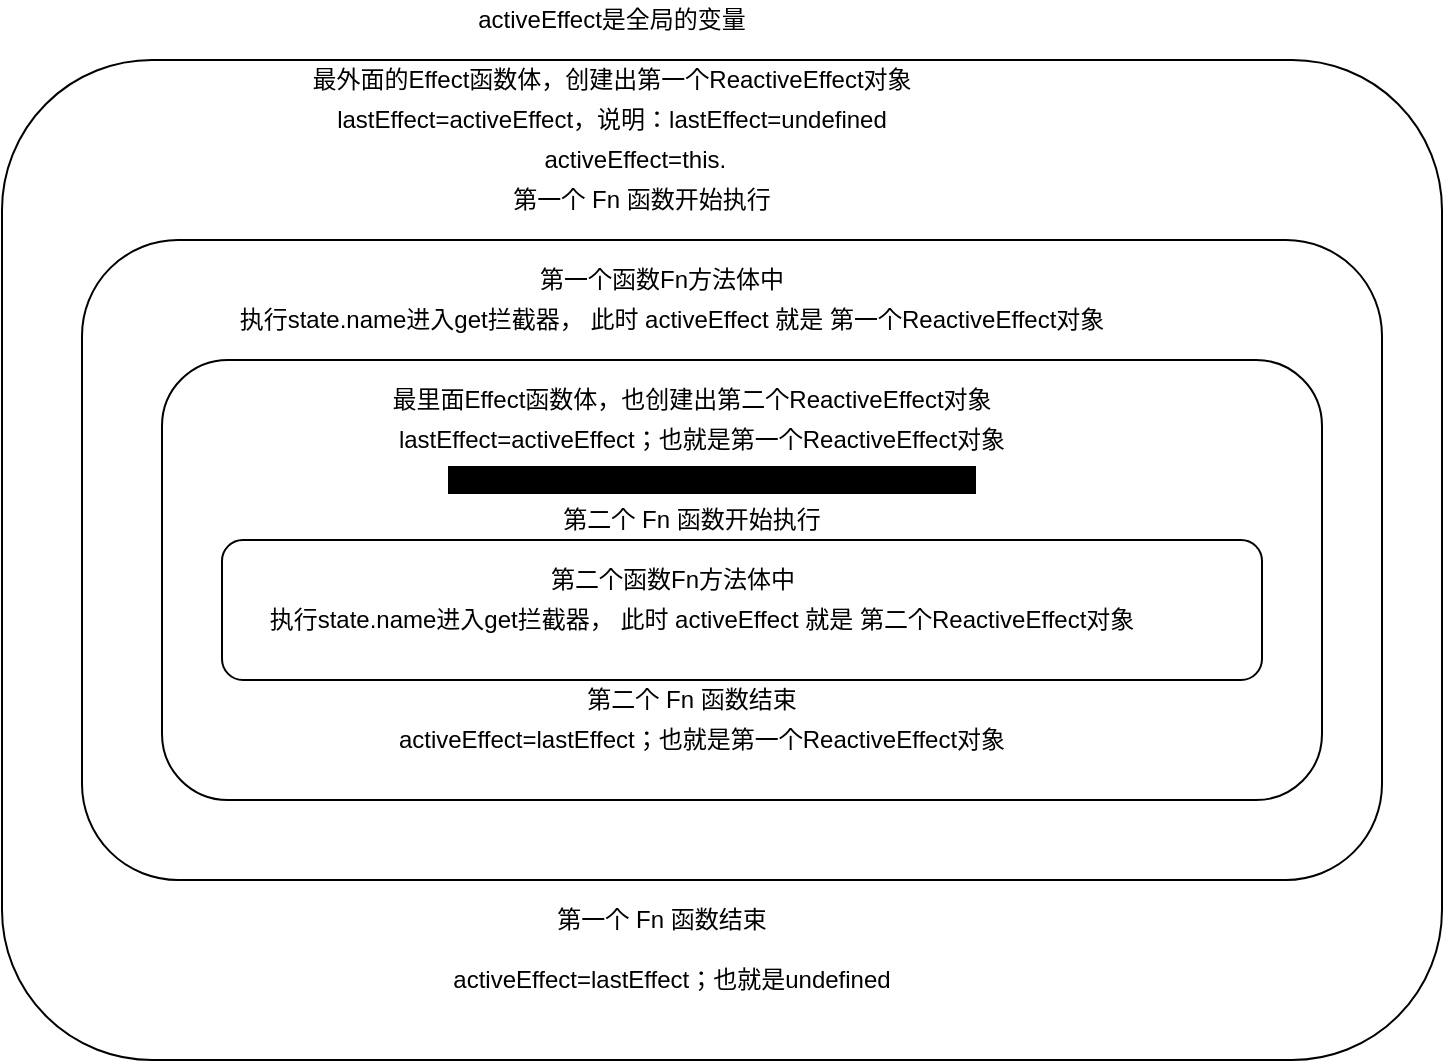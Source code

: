 <mxfile version="26.0.14">
  <diagram name="第 1 页" id="z9Jr99tSmFlpplYTcZvV">
    <mxGraphModel dx="1434" dy="746" grid="1" gridSize="10" guides="1" tooltips="1" connect="1" arrows="1" fold="1" page="1" pageScale="1" pageWidth="827" pageHeight="1169" math="0" shadow="0">
      <root>
        <mxCell id="0" />
        <mxCell id="1" parent="0" />
        <mxCell id="sXzzIV1jn2jNWPtJPwHh-5" value="" style="rounded=1;whiteSpace=wrap;html=1;" parent="1" vertex="1">
          <mxGeometry x="180" y="50" width="720" height="500" as="geometry" />
        </mxCell>
        <mxCell id="sXzzIV1jn2jNWPtJPwHh-8" value="" style="rounded=1;whiteSpace=wrap;html=1;" parent="1" vertex="1">
          <mxGeometry x="220" y="140" width="650" height="320" as="geometry" />
        </mxCell>
        <UserObject label="lastEffect=activeEffect，说明：lastEffect=undefined" placeholders="1" name="Variable" id="sXzzIV1jn2jNWPtJPwHh-10">
          <mxCell style="text;html=1;strokeColor=none;fillColor=none;align=center;verticalAlign=middle;whiteSpace=wrap;overflow=hidden;" parent="1" vertex="1">
            <mxGeometry x="235" y="70" width="500" height="20" as="geometry" />
          </mxCell>
        </UserObject>
        <UserObject label="activeEffect=this.&amp;nbsp;&amp;nbsp;" placeholders="1" name="Variable" id="sXzzIV1jn2jNWPtJPwHh-11">
          <mxCell style="text;html=1;strokeColor=none;fillColor=none;align=center;verticalAlign=middle;whiteSpace=wrap;overflow=hidden;" parent="1" vertex="1">
            <mxGeometry x="250" y="90" width="500" height="20" as="geometry" />
          </mxCell>
        </UserObject>
        <UserObject label="第一个函数Fn方法体中" placeholders="1" name="Variable" id="sXzzIV1jn2jNWPtJPwHh-12">
          <mxCell style="text;html=1;strokeColor=none;fillColor=none;align=center;verticalAlign=middle;whiteSpace=wrap;overflow=hidden;fontColor=light-dark(#000000,#DB7093);" parent="1" vertex="1">
            <mxGeometry x="260" y="150" width="500" height="20" as="geometry" />
          </mxCell>
        </UserObject>
        <UserObject label="最外面的Effect函数体，创建出第一个ReactiveEffect对象" placeholders="1" name="Variable" id="sXzzIV1jn2jNWPtJPwHh-19">
          <mxCell style="text;html=1;strokeColor=none;fillColor=none;align=center;verticalAlign=middle;whiteSpace=wrap;overflow=hidden;" parent="1" vertex="1">
            <mxGeometry x="250" y="50" width="470" height="20" as="geometry" />
          </mxCell>
        </UserObject>
        <UserObject label="第一个 Fn 函数开始执行" placeholders="1" name="Variable" id="D3p0Co9FeNDzoVo0V3zW-2">
          <mxCell style="text;html=1;strokeColor=none;fillColor=none;align=center;verticalAlign=middle;whiteSpace=wrap;overflow=hidden;" vertex="1" parent="1">
            <mxGeometry x="250" y="110" width="500" height="20" as="geometry" />
          </mxCell>
        </UserObject>
        <mxCell id="D3p0Co9FeNDzoVo0V3zW-3" value="" style="rounded=1;whiteSpace=wrap;html=1;" vertex="1" parent="1">
          <mxGeometry x="260" y="200" width="580" height="220" as="geometry" />
        </mxCell>
        <UserObject label="activeEffect是全局的变量" placeholders="1" name="Variable" id="D3p0Co9FeNDzoVo0V3zW-4">
          <mxCell style="text;html=1;strokeColor=none;fillColor=none;align=center;verticalAlign=middle;whiteSpace=wrap;overflow=hidden;" vertex="1" parent="1">
            <mxGeometry x="410" y="20" width="150" height="20" as="geometry" />
          </mxCell>
        </UserObject>
        <UserObject label="最里面Effect函数体，也创建出第二个ReactiveEffect对象" placeholders="1" name="Variable" id="D3p0Co9FeNDzoVo0V3zW-6">
          <mxCell style="text;html=1;strokeColor=none;fillColor=none;align=center;verticalAlign=middle;whiteSpace=wrap;overflow=hidden;" vertex="1" parent="1">
            <mxGeometry x="290" y="210" width="470" height="20" as="geometry" />
          </mxCell>
        </UserObject>
        <UserObject label="lastEffect=activeEffect；也就是第一个ReactiveEffect对象" placeholders="1" name="Variable" id="D3p0Co9FeNDzoVo0V3zW-7">
          <mxCell style="text;html=1;strokeColor=none;fillColor=none;align=center;verticalAlign=middle;whiteSpace=wrap;overflow=hidden;" vertex="1" parent="1">
            <mxGeometry x="370" y="230" width="320" height="20" as="geometry" />
          </mxCell>
        </UserObject>
        <UserObject label="执行state.name进入get拦截器， 此时 activeEffect 就是 第一个ReactiveEffect对象" placeholders="1" name="Variable" id="D3p0Co9FeNDzoVo0V3zW-8">
          <mxCell style="text;html=1;strokeColor=none;fillColor=none;align=center;verticalAlign=middle;whiteSpace=wrap;overflow=hidden;" vertex="1" parent="1">
            <mxGeometry x="265" y="170" width="500" height="20" as="geometry" />
          </mxCell>
        </UserObject>
        <UserObject label="&lt;font style=&quot;background-color: light-dark(rgb(0, 0, 0), rgb(0, 0, 0));&quot;&gt;activeEffect=this；&lt;font style=&quot;&quot;&gt;保存第二个ReactiveEffect对象&amp;nbsp;&lt;/font&gt;&lt;/font&gt;" placeholders="1" name="Variable" id="D3p0Co9FeNDzoVo0V3zW-15">
          <mxCell style="text;html=1;strokeColor=none;fillColor=none;align=center;verticalAlign=middle;whiteSpace=wrap;overflow=hidden;fontColor=light-dark(#000000,#FF66CC);textShadow=0;labelBorderColor=none;" vertex="1" parent="1">
            <mxGeometry x="390" y="250" width="290" height="20" as="geometry" />
          </mxCell>
        </UserObject>
        <UserObject label="第二个 Fn 函数开始执行" placeholders="1" name="Variable" id="D3p0Co9FeNDzoVo0V3zW-16">
          <mxCell style="text;html=1;strokeColor=none;fillColor=none;align=center;verticalAlign=middle;whiteSpace=wrap;overflow=hidden;" vertex="1" parent="1">
            <mxGeometry x="275" y="270" width="500" height="20" as="geometry" />
          </mxCell>
        </UserObject>
        <mxCell id="D3p0Co9FeNDzoVo0V3zW-19" value="" style="rounded=1;whiteSpace=wrap;html=1;" vertex="1" parent="1">
          <mxGeometry x="290" y="290" width="520" height="70" as="geometry" />
        </mxCell>
        <UserObject label="第二个函数Fn方法体中" placeholders="1" name="Variable" id="D3p0Co9FeNDzoVo0V3zW-24">
          <mxCell style="text;html=1;strokeColor=none;fillColor=none;align=center;verticalAlign=middle;whiteSpace=wrap;overflow=hidden;fontColor=light-dark(#000000,#DB7093);" vertex="1" parent="1">
            <mxGeometry x="322.5" y="300" width="385" height="20" as="geometry" />
          </mxCell>
        </UserObject>
        <UserObject label="执行state.name进入get拦截器， 此时 activeEffect 就是 第二个ReactiveEffect对象" placeholders="1" name="Variable" id="D3p0Co9FeNDzoVo0V3zW-25">
          <mxCell style="text;html=1;strokeColor=none;fillColor=none;align=center;verticalAlign=middle;whiteSpace=wrap;overflow=hidden;" vertex="1" parent="1">
            <mxGeometry x="310" y="320" width="440" height="20" as="geometry" />
          </mxCell>
        </UserObject>
        <UserObject label="第二个 Fn 函数结束" placeholders="1" name="Variable" id="D3p0Co9FeNDzoVo0V3zW-26">
          <mxCell style="text;html=1;strokeColor=none;fillColor=none;align=center;verticalAlign=middle;whiteSpace=wrap;overflow=hidden;" vertex="1" parent="1">
            <mxGeometry x="275" y="360" width="500" height="20" as="geometry" />
          </mxCell>
        </UserObject>
        <UserObject label="activeEffect=lastEffect；也就是第一个ReactiveEffect对象" placeholders="1" name="Variable" id="D3p0Co9FeNDzoVo0V3zW-27">
          <mxCell style="text;html=1;strokeColor=none;fillColor=none;align=center;verticalAlign=middle;whiteSpace=wrap;overflow=hidden;" vertex="1" parent="1">
            <mxGeometry x="370" y="380" width="320" height="20" as="geometry" />
          </mxCell>
        </UserObject>
        <UserObject label="第一个 Fn 函数结束" placeholders="1" name="Variable" id="D3p0Co9FeNDzoVo0V3zW-30">
          <mxCell style="text;html=1;strokeColor=none;fillColor=none;align=center;verticalAlign=middle;whiteSpace=wrap;overflow=hidden;" vertex="1" parent="1">
            <mxGeometry x="260" y="470" width="500" height="20" as="geometry" />
          </mxCell>
        </UserObject>
        <UserObject label="activeEffect=lastEffect；也就是undefined" placeholders="1" name="Variable" id="D3p0Co9FeNDzoVo0V3zW-31">
          <mxCell style="text;html=1;strokeColor=none;fillColor=none;align=center;verticalAlign=middle;whiteSpace=wrap;overflow=hidden;" vertex="1" parent="1">
            <mxGeometry x="355" y="500" width="320" height="20" as="geometry" />
          </mxCell>
        </UserObject>
      </root>
    </mxGraphModel>
  </diagram>
</mxfile>
